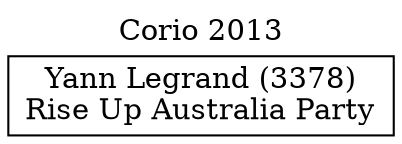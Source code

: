// House preference flow
digraph "Yann Legrand (3378)_Corio_2013" {
	graph [label="Corio 2013" labelloc=t mclimit=10]
	node [shape=box]
	"Yann Legrand (3378)" [label="Yann Legrand (3378)
Rise Up Australia Party"]
}
